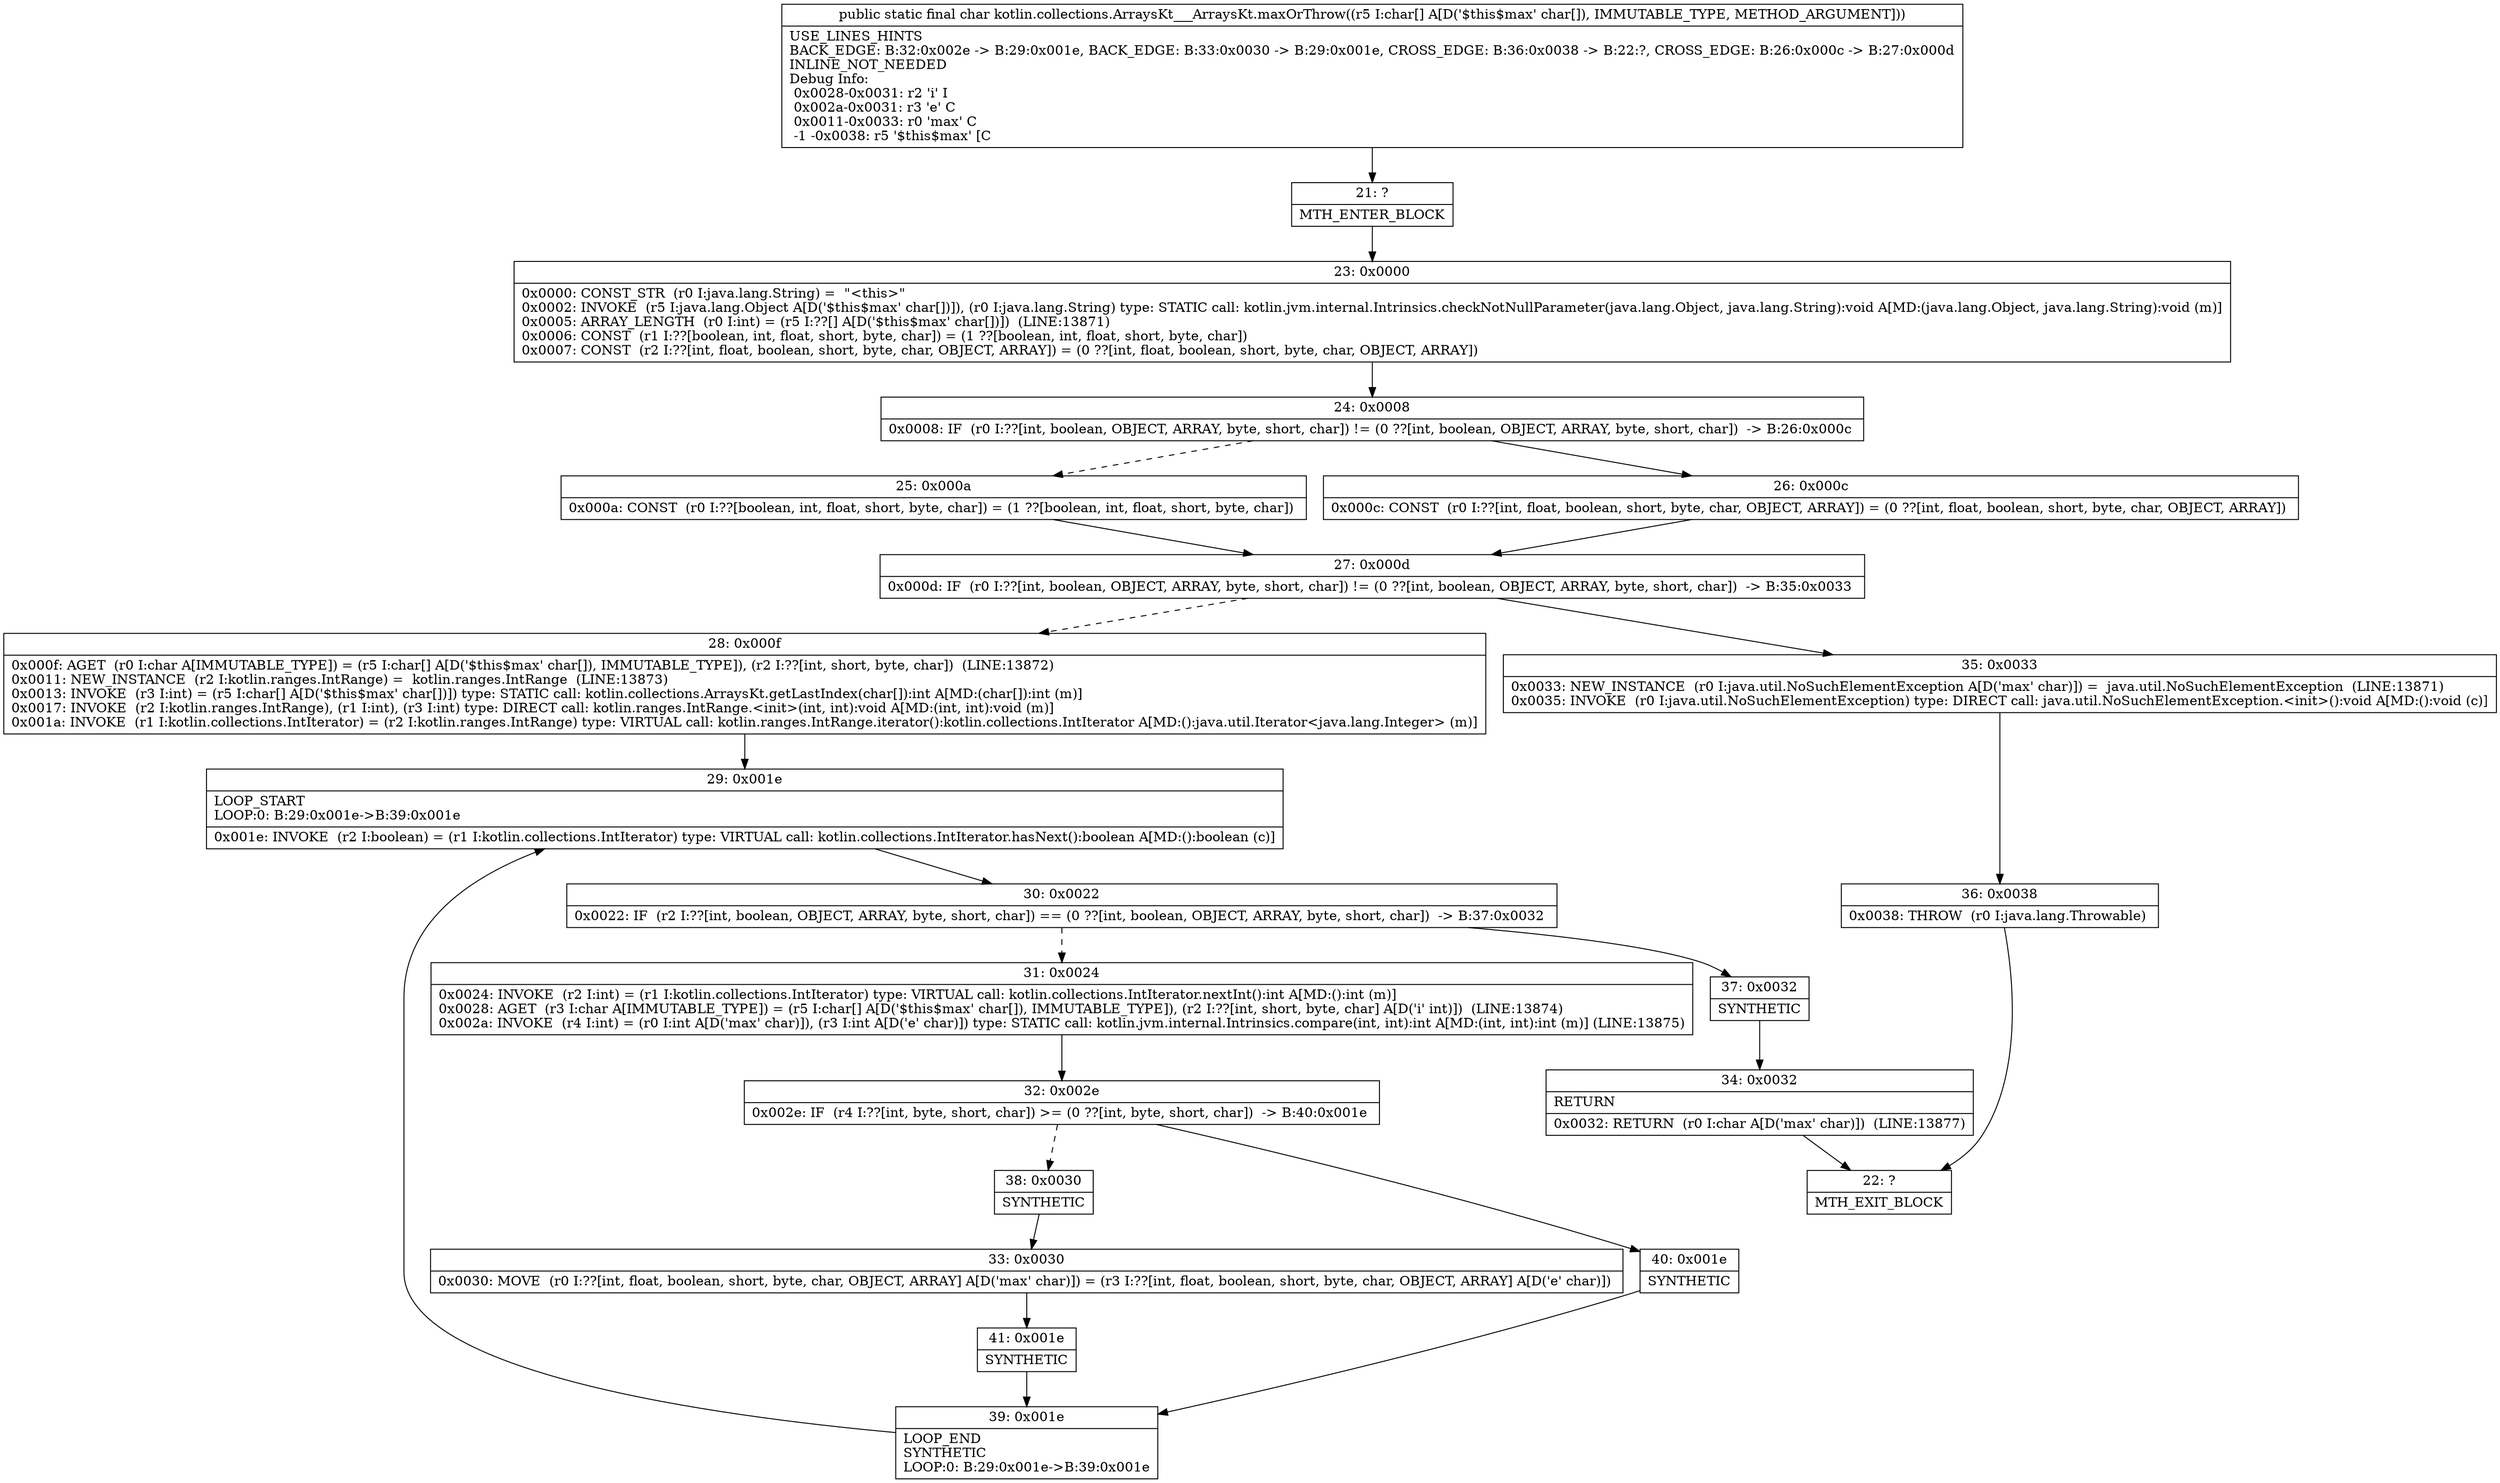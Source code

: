 digraph "CFG forkotlin.collections.ArraysKt___ArraysKt.maxOrThrow([C)C" {
Node_21 [shape=record,label="{21\:\ ?|MTH_ENTER_BLOCK\l}"];
Node_23 [shape=record,label="{23\:\ 0x0000|0x0000: CONST_STR  (r0 I:java.lang.String) =  \"\<this\>\" \l0x0002: INVOKE  (r5 I:java.lang.Object A[D('$this$max' char[])]), (r0 I:java.lang.String) type: STATIC call: kotlin.jvm.internal.Intrinsics.checkNotNullParameter(java.lang.Object, java.lang.String):void A[MD:(java.lang.Object, java.lang.String):void (m)]\l0x0005: ARRAY_LENGTH  (r0 I:int) = (r5 I:??[] A[D('$this$max' char[])])  (LINE:13871)\l0x0006: CONST  (r1 I:??[boolean, int, float, short, byte, char]) = (1 ??[boolean, int, float, short, byte, char]) \l0x0007: CONST  (r2 I:??[int, float, boolean, short, byte, char, OBJECT, ARRAY]) = (0 ??[int, float, boolean, short, byte, char, OBJECT, ARRAY]) \l}"];
Node_24 [shape=record,label="{24\:\ 0x0008|0x0008: IF  (r0 I:??[int, boolean, OBJECT, ARRAY, byte, short, char]) != (0 ??[int, boolean, OBJECT, ARRAY, byte, short, char])  \-\> B:26:0x000c \l}"];
Node_25 [shape=record,label="{25\:\ 0x000a|0x000a: CONST  (r0 I:??[boolean, int, float, short, byte, char]) = (1 ??[boolean, int, float, short, byte, char]) \l}"];
Node_27 [shape=record,label="{27\:\ 0x000d|0x000d: IF  (r0 I:??[int, boolean, OBJECT, ARRAY, byte, short, char]) != (0 ??[int, boolean, OBJECT, ARRAY, byte, short, char])  \-\> B:35:0x0033 \l}"];
Node_28 [shape=record,label="{28\:\ 0x000f|0x000f: AGET  (r0 I:char A[IMMUTABLE_TYPE]) = (r5 I:char[] A[D('$this$max' char[]), IMMUTABLE_TYPE]), (r2 I:??[int, short, byte, char])  (LINE:13872)\l0x0011: NEW_INSTANCE  (r2 I:kotlin.ranges.IntRange) =  kotlin.ranges.IntRange  (LINE:13873)\l0x0013: INVOKE  (r3 I:int) = (r5 I:char[] A[D('$this$max' char[])]) type: STATIC call: kotlin.collections.ArraysKt.getLastIndex(char[]):int A[MD:(char[]):int (m)]\l0x0017: INVOKE  (r2 I:kotlin.ranges.IntRange), (r1 I:int), (r3 I:int) type: DIRECT call: kotlin.ranges.IntRange.\<init\>(int, int):void A[MD:(int, int):void (m)]\l0x001a: INVOKE  (r1 I:kotlin.collections.IntIterator) = (r2 I:kotlin.ranges.IntRange) type: VIRTUAL call: kotlin.ranges.IntRange.iterator():kotlin.collections.IntIterator A[MD:():java.util.Iterator\<java.lang.Integer\> (m)]\l}"];
Node_29 [shape=record,label="{29\:\ 0x001e|LOOP_START\lLOOP:0: B:29:0x001e\-\>B:39:0x001e\l|0x001e: INVOKE  (r2 I:boolean) = (r1 I:kotlin.collections.IntIterator) type: VIRTUAL call: kotlin.collections.IntIterator.hasNext():boolean A[MD:():boolean (c)]\l}"];
Node_30 [shape=record,label="{30\:\ 0x0022|0x0022: IF  (r2 I:??[int, boolean, OBJECT, ARRAY, byte, short, char]) == (0 ??[int, boolean, OBJECT, ARRAY, byte, short, char])  \-\> B:37:0x0032 \l}"];
Node_31 [shape=record,label="{31\:\ 0x0024|0x0024: INVOKE  (r2 I:int) = (r1 I:kotlin.collections.IntIterator) type: VIRTUAL call: kotlin.collections.IntIterator.nextInt():int A[MD:():int (m)]\l0x0028: AGET  (r3 I:char A[IMMUTABLE_TYPE]) = (r5 I:char[] A[D('$this$max' char[]), IMMUTABLE_TYPE]), (r2 I:??[int, short, byte, char] A[D('i' int)])  (LINE:13874)\l0x002a: INVOKE  (r4 I:int) = (r0 I:int A[D('max' char)]), (r3 I:int A[D('e' char)]) type: STATIC call: kotlin.jvm.internal.Intrinsics.compare(int, int):int A[MD:(int, int):int (m)] (LINE:13875)\l}"];
Node_32 [shape=record,label="{32\:\ 0x002e|0x002e: IF  (r4 I:??[int, byte, short, char]) \>= (0 ??[int, byte, short, char])  \-\> B:40:0x001e \l}"];
Node_38 [shape=record,label="{38\:\ 0x0030|SYNTHETIC\l}"];
Node_33 [shape=record,label="{33\:\ 0x0030|0x0030: MOVE  (r0 I:??[int, float, boolean, short, byte, char, OBJECT, ARRAY] A[D('max' char)]) = (r3 I:??[int, float, boolean, short, byte, char, OBJECT, ARRAY] A[D('e' char)]) \l}"];
Node_41 [shape=record,label="{41\:\ 0x001e|SYNTHETIC\l}"];
Node_39 [shape=record,label="{39\:\ 0x001e|LOOP_END\lSYNTHETIC\lLOOP:0: B:29:0x001e\-\>B:39:0x001e\l}"];
Node_40 [shape=record,label="{40\:\ 0x001e|SYNTHETIC\l}"];
Node_37 [shape=record,label="{37\:\ 0x0032|SYNTHETIC\l}"];
Node_34 [shape=record,label="{34\:\ 0x0032|RETURN\l|0x0032: RETURN  (r0 I:char A[D('max' char)])  (LINE:13877)\l}"];
Node_22 [shape=record,label="{22\:\ ?|MTH_EXIT_BLOCK\l}"];
Node_35 [shape=record,label="{35\:\ 0x0033|0x0033: NEW_INSTANCE  (r0 I:java.util.NoSuchElementException A[D('max' char)]) =  java.util.NoSuchElementException  (LINE:13871)\l0x0035: INVOKE  (r0 I:java.util.NoSuchElementException) type: DIRECT call: java.util.NoSuchElementException.\<init\>():void A[MD:():void (c)]\l}"];
Node_36 [shape=record,label="{36\:\ 0x0038|0x0038: THROW  (r0 I:java.lang.Throwable) \l}"];
Node_26 [shape=record,label="{26\:\ 0x000c|0x000c: CONST  (r0 I:??[int, float, boolean, short, byte, char, OBJECT, ARRAY]) = (0 ??[int, float, boolean, short, byte, char, OBJECT, ARRAY]) \l}"];
MethodNode[shape=record,label="{public static final char kotlin.collections.ArraysKt___ArraysKt.maxOrThrow((r5 I:char[] A[D('$this$max' char[]), IMMUTABLE_TYPE, METHOD_ARGUMENT]))  | USE_LINES_HINTS\lBACK_EDGE: B:32:0x002e \-\> B:29:0x001e, BACK_EDGE: B:33:0x0030 \-\> B:29:0x001e, CROSS_EDGE: B:36:0x0038 \-\> B:22:?, CROSS_EDGE: B:26:0x000c \-\> B:27:0x000d\lINLINE_NOT_NEEDED\lDebug Info:\l  0x0028\-0x0031: r2 'i' I\l  0x002a\-0x0031: r3 'e' C\l  0x0011\-0x0033: r0 'max' C\l  \-1 \-0x0038: r5 '$this$max' [C\l}"];
MethodNode -> Node_21;Node_21 -> Node_23;
Node_23 -> Node_24;
Node_24 -> Node_25[style=dashed];
Node_24 -> Node_26;
Node_25 -> Node_27;
Node_27 -> Node_28[style=dashed];
Node_27 -> Node_35;
Node_28 -> Node_29;
Node_29 -> Node_30;
Node_30 -> Node_31[style=dashed];
Node_30 -> Node_37;
Node_31 -> Node_32;
Node_32 -> Node_38[style=dashed];
Node_32 -> Node_40;
Node_38 -> Node_33;
Node_33 -> Node_41;
Node_41 -> Node_39;
Node_39 -> Node_29;
Node_40 -> Node_39;
Node_37 -> Node_34;
Node_34 -> Node_22;
Node_35 -> Node_36;
Node_36 -> Node_22;
Node_26 -> Node_27;
}


